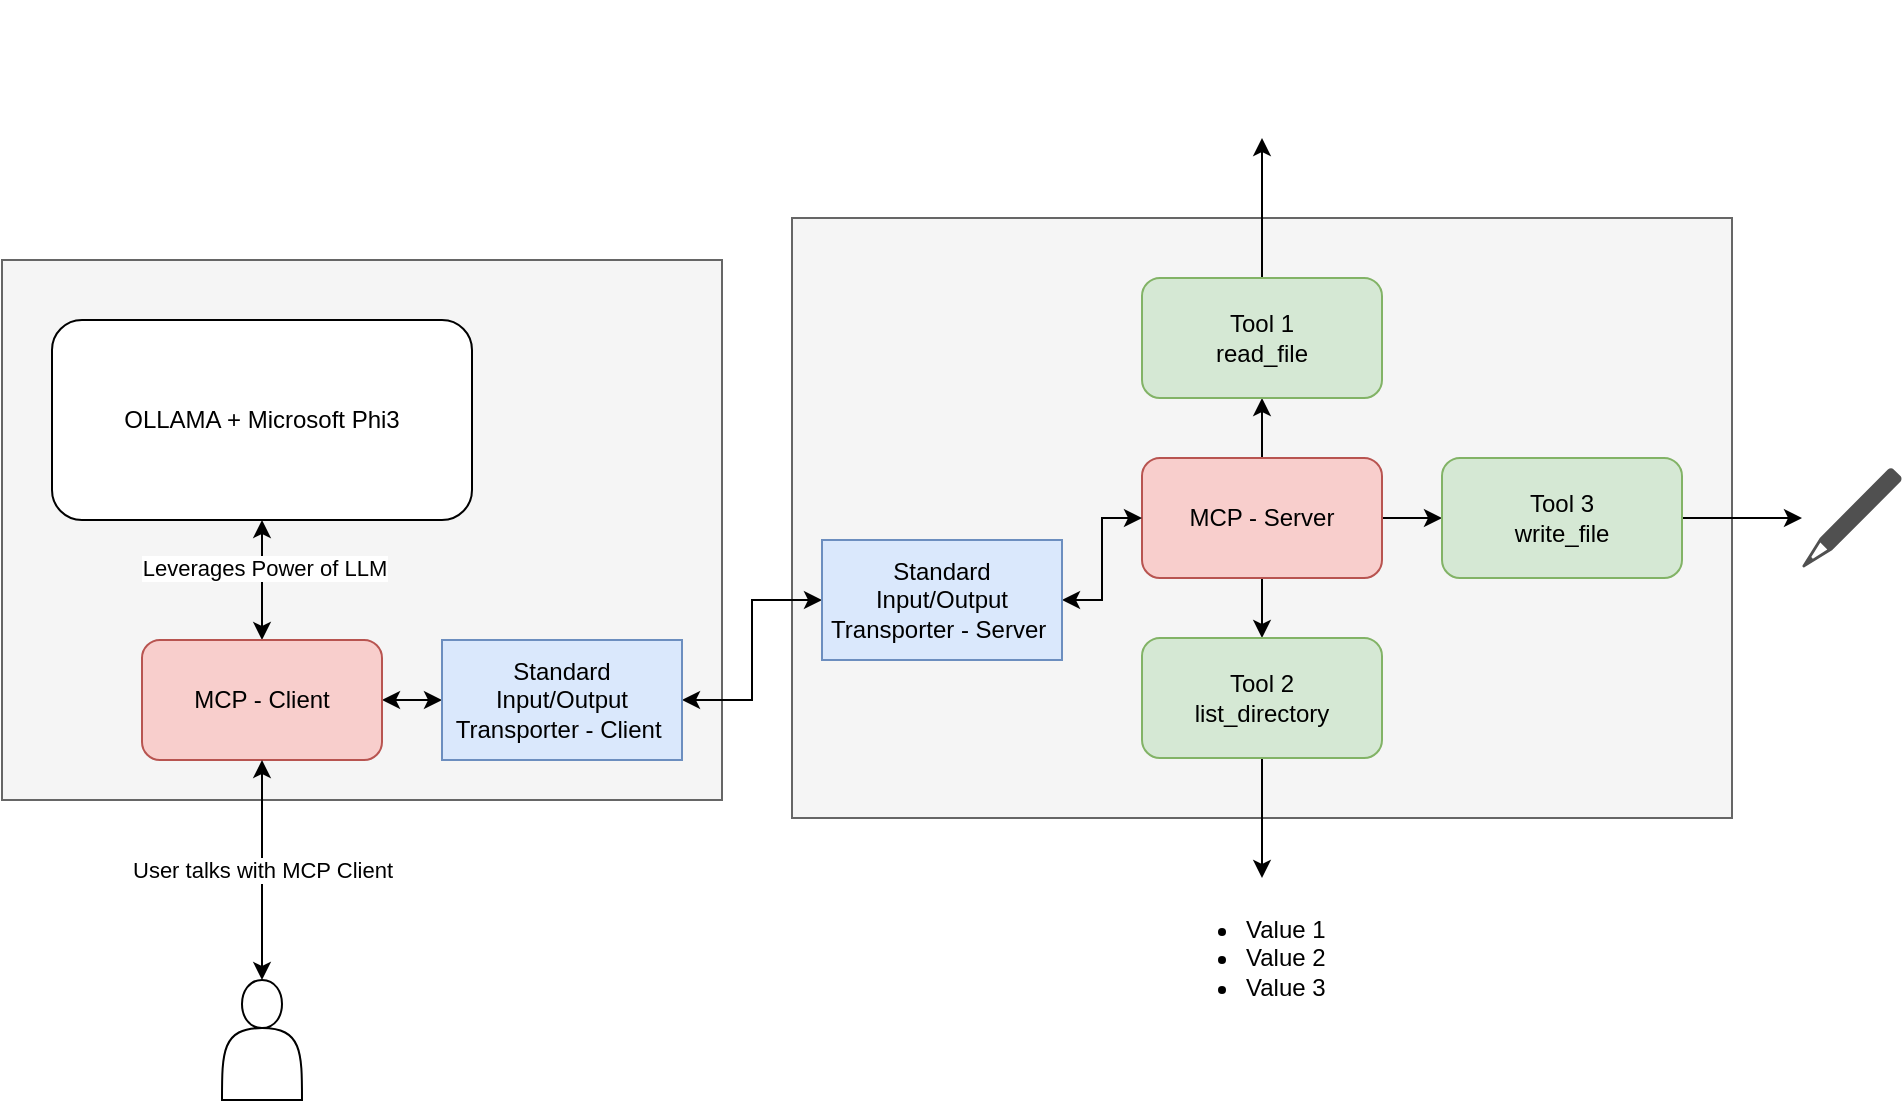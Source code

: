 <mxfile version="27.0.5">
  <diagram name="Page-1" id="WKwUyeOfBGcVnVsdCao-">
    <mxGraphModel dx="3295" dy="1662" grid="1" gridSize="10" guides="1" tooltips="1" connect="1" arrows="1" fold="1" page="1" pageScale="1" pageWidth="827" pageHeight="1169" math="0" shadow="0">
      <root>
        <mxCell id="0" />
        <mxCell id="1" parent="0" />
        <mxCell id="njdxu8bwfrrV_fGx8YJF-18" value="" style="rounded=0;whiteSpace=wrap;html=1;fillColor=#f5f5f5;fontColor=#333333;strokeColor=#666666;" vertex="1" parent="1">
          <mxGeometry x="-413" y="280" width="360" height="270" as="geometry" />
        </mxCell>
        <mxCell id="njdxu8bwfrrV_fGx8YJF-17" value="" style="rounded=0;whiteSpace=wrap;html=1;fillColor=#f5f5f5;fontColor=#333333;strokeColor=#666666;" vertex="1" parent="1">
          <mxGeometry x="-18" y="259" width="470" height="300" as="geometry" />
        </mxCell>
        <mxCell id="njdxu8bwfrrV_fGx8YJF-14" value="" style="edgeStyle=orthogonalEdgeStyle;rounded=0;orthogonalLoop=1;jettySize=auto;html=1;startArrow=classic;startFill=1;" edge="1" parent="1" source="njdxu8bwfrrV_fGx8YJF-1" target="njdxu8bwfrrV_fGx8YJF-13">
          <mxGeometry relative="1" as="geometry" />
        </mxCell>
        <mxCell id="njdxu8bwfrrV_fGx8YJF-21" value="Leverages Power of LLM" style="edgeLabel;html=1;align=center;verticalAlign=middle;resizable=0;points=[];" vertex="1" connectable="0" parent="njdxu8bwfrrV_fGx8YJF-14">
          <mxGeometry x="0.2" y="-1" relative="1" as="geometry">
            <mxPoint as="offset" />
          </mxGeometry>
        </mxCell>
        <mxCell id="njdxu8bwfrrV_fGx8YJF-15" value="" style="edgeStyle=orthogonalEdgeStyle;rounded=0;orthogonalLoop=1;jettySize=auto;html=1;startArrow=classic;startFill=1;" edge="1" parent="1" source="njdxu8bwfrrV_fGx8YJF-1" target="njdxu8bwfrrV_fGx8YJF-3">
          <mxGeometry relative="1" as="geometry" />
        </mxCell>
        <mxCell id="njdxu8bwfrrV_fGx8YJF-1" value="MCP - Client" style="rounded=1;whiteSpace=wrap;html=1;fillColor=#f8cecc;strokeColor=#b85450;" vertex="1" parent="1">
          <mxGeometry x="-343" y="470" width="120" height="60" as="geometry" />
        </mxCell>
        <mxCell id="njdxu8bwfrrV_fGx8YJF-9" value="" style="edgeStyle=orthogonalEdgeStyle;rounded=0;orthogonalLoop=1;jettySize=auto;html=1;" edge="1" parent="1" source="njdxu8bwfrrV_fGx8YJF-2" target="njdxu8bwfrrV_fGx8YJF-6">
          <mxGeometry relative="1" as="geometry" />
        </mxCell>
        <mxCell id="njdxu8bwfrrV_fGx8YJF-10" value="" style="edgeStyle=orthogonalEdgeStyle;rounded=0;orthogonalLoop=1;jettySize=auto;html=1;" edge="1" parent="1" source="njdxu8bwfrrV_fGx8YJF-2" target="njdxu8bwfrrV_fGx8YJF-7">
          <mxGeometry relative="1" as="geometry" />
        </mxCell>
        <mxCell id="njdxu8bwfrrV_fGx8YJF-12" value="" style="edgeStyle=orthogonalEdgeStyle;rounded=0;orthogonalLoop=1;jettySize=auto;html=1;" edge="1" parent="1" source="njdxu8bwfrrV_fGx8YJF-2" target="njdxu8bwfrrV_fGx8YJF-8">
          <mxGeometry relative="1" as="geometry" />
        </mxCell>
        <mxCell id="njdxu8bwfrrV_fGx8YJF-2" value="MCP - Server" style="rounded=1;whiteSpace=wrap;html=1;fillColor=#f8cecc;strokeColor=#b85450;" vertex="1" parent="1">
          <mxGeometry x="157" y="379" width="120" height="60" as="geometry" />
        </mxCell>
        <mxCell id="njdxu8bwfrrV_fGx8YJF-5" value="" style="edgeStyle=orthogonalEdgeStyle;rounded=0;orthogonalLoop=1;jettySize=auto;html=1;startArrow=classic;startFill=1;" edge="1" parent="1" source="njdxu8bwfrrV_fGx8YJF-3" target="njdxu8bwfrrV_fGx8YJF-4">
          <mxGeometry relative="1" as="geometry" />
        </mxCell>
        <mxCell id="njdxu8bwfrrV_fGx8YJF-3" value="Standard Input/Output Transporter - Client&amp;nbsp;" style="rounded=0;whiteSpace=wrap;html=1;fillColor=#dae8fc;strokeColor=#6c8ebf;" vertex="1" parent="1">
          <mxGeometry x="-193" y="470" width="120" height="60" as="geometry" />
        </mxCell>
        <mxCell id="njdxu8bwfrrV_fGx8YJF-16" value="" style="edgeStyle=orthogonalEdgeStyle;rounded=0;orthogonalLoop=1;jettySize=auto;html=1;startArrow=classic;startFill=1;" edge="1" parent="1" source="njdxu8bwfrrV_fGx8YJF-4" target="njdxu8bwfrrV_fGx8YJF-2">
          <mxGeometry relative="1" as="geometry" />
        </mxCell>
        <mxCell id="njdxu8bwfrrV_fGx8YJF-4" value="Standard Input/Output Transporter - Server&amp;nbsp;" style="rounded=0;whiteSpace=wrap;html=1;fillColor=#dae8fc;strokeColor=#6c8ebf;" vertex="1" parent="1">
          <mxGeometry x="-3" y="420" width="120" height="60" as="geometry" />
        </mxCell>
        <mxCell id="njdxu8bwfrrV_fGx8YJF-23" value="" style="edgeStyle=orthogonalEdgeStyle;rounded=0;orthogonalLoop=1;jettySize=auto;html=1;" edge="1" parent="1" source="njdxu8bwfrrV_fGx8YJF-6">
          <mxGeometry relative="1" as="geometry">
            <mxPoint x="217" y="219" as="targetPoint" />
          </mxGeometry>
        </mxCell>
        <mxCell id="njdxu8bwfrrV_fGx8YJF-6" value="Tool 1&lt;div&gt;read_file&lt;/div&gt;" style="rounded=1;whiteSpace=wrap;html=1;fillColor=#d5e8d4;strokeColor=#82b366;" vertex="1" parent="1">
          <mxGeometry x="157" y="289" width="120" height="60" as="geometry" />
        </mxCell>
        <mxCell id="njdxu8bwfrrV_fGx8YJF-27" value="" style="edgeStyle=orthogonalEdgeStyle;rounded=0;orthogonalLoop=1;jettySize=auto;html=1;" edge="1" parent="1" source="njdxu8bwfrrV_fGx8YJF-7" target="njdxu8bwfrrV_fGx8YJF-26">
          <mxGeometry relative="1" as="geometry" />
        </mxCell>
        <mxCell id="njdxu8bwfrrV_fGx8YJF-7" value="Tool 2&lt;div&gt;list_directory&lt;/div&gt;" style="rounded=1;whiteSpace=wrap;html=1;fillColor=#d5e8d4;strokeColor=#82b366;" vertex="1" parent="1">
          <mxGeometry x="157" y="469" width="120" height="60" as="geometry" />
        </mxCell>
        <mxCell id="njdxu8bwfrrV_fGx8YJF-25" value="" style="edgeStyle=orthogonalEdgeStyle;rounded=0;orthogonalLoop=1;jettySize=auto;html=1;" edge="1" parent="1" source="njdxu8bwfrrV_fGx8YJF-8" target="njdxu8bwfrrV_fGx8YJF-24">
          <mxGeometry relative="1" as="geometry" />
        </mxCell>
        <mxCell id="njdxu8bwfrrV_fGx8YJF-8" value="Tool 3&lt;div&gt;write_file&lt;/div&gt;" style="rounded=1;whiteSpace=wrap;html=1;fillColor=#d5e8d4;strokeColor=#82b366;" vertex="1" parent="1">
          <mxGeometry x="307" y="379" width="120" height="60" as="geometry" />
        </mxCell>
        <mxCell id="njdxu8bwfrrV_fGx8YJF-13" value="OLLAMA + Microsoft Phi3" style="rounded=1;whiteSpace=wrap;html=1;" vertex="1" parent="1">
          <mxGeometry x="-388" y="310" width="210" height="100" as="geometry" />
        </mxCell>
        <mxCell id="njdxu8bwfrrV_fGx8YJF-20" value="User talks with MCP Client" style="edgeStyle=orthogonalEdgeStyle;rounded=0;orthogonalLoop=1;jettySize=auto;html=1;startArrow=classic;startFill=1;" edge="1" parent="1" source="njdxu8bwfrrV_fGx8YJF-19" target="njdxu8bwfrrV_fGx8YJF-1">
          <mxGeometry relative="1" as="geometry" />
        </mxCell>
        <mxCell id="njdxu8bwfrrV_fGx8YJF-19" value="" style="shape=actor;whiteSpace=wrap;html=1;" vertex="1" parent="1">
          <mxGeometry x="-303" y="640" width="40" height="60" as="geometry" />
        </mxCell>
        <mxCell id="njdxu8bwfrrV_fGx8YJF-24" value="" style="sketch=0;pointerEvents=1;shadow=0;dashed=0;html=1;strokeColor=none;fillColor=#505050;labelPosition=center;verticalLabelPosition=bottom;verticalAlign=top;outlineConnect=0;align=center;shape=mxgraph.office.concepts.writing_pencil;" vertex="1" parent="1">
          <mxGeometry x="487" y="384" width="50" height="50" as="geometry" />
        </mxCell>
        <mxCell id="njdxu8bwfrrV_fGx8YJF-26" value="&lt;ul&gt;&lt;li&gt;Value 1&lt;/li&gt;&lt;li&gt;Value 2&lt;/li&gt;&lt;li&gt;Value 3&lt;/li&gt;&lt;/ul&gt;" style="text;strokeColor=none;fillColor=none;html=1;whiteSpace=wrap;verticalAlign=middle;overflow=hidden;" vertex="1" parent="1">
          <mxGeometry x="167" y="589" width="100" height="80" as="geometry" />
        </mxCell>
        <mxCell id="njdxu8bwfrrV_fGx8YJF-28" value="" style="shape=image;html=1;verticalAlign=top;verticalLabelPosition=bottom;labelBackgroundColor=#ffffff;imageAspect=0;aspect=fixed;image=https://cdn1.iconfinder.com/data/icons/heroicons-ui/24/book-open-128.png;imageBorder=none;imageBackground=none;" vertex="1" parent="1">
          <mxGeometry x="187" y="150" width="69" height="69" as="geometry" />
        </mxCell>
      </root>
    </mxGraphModel>
  </diagram>
</mxfile>
